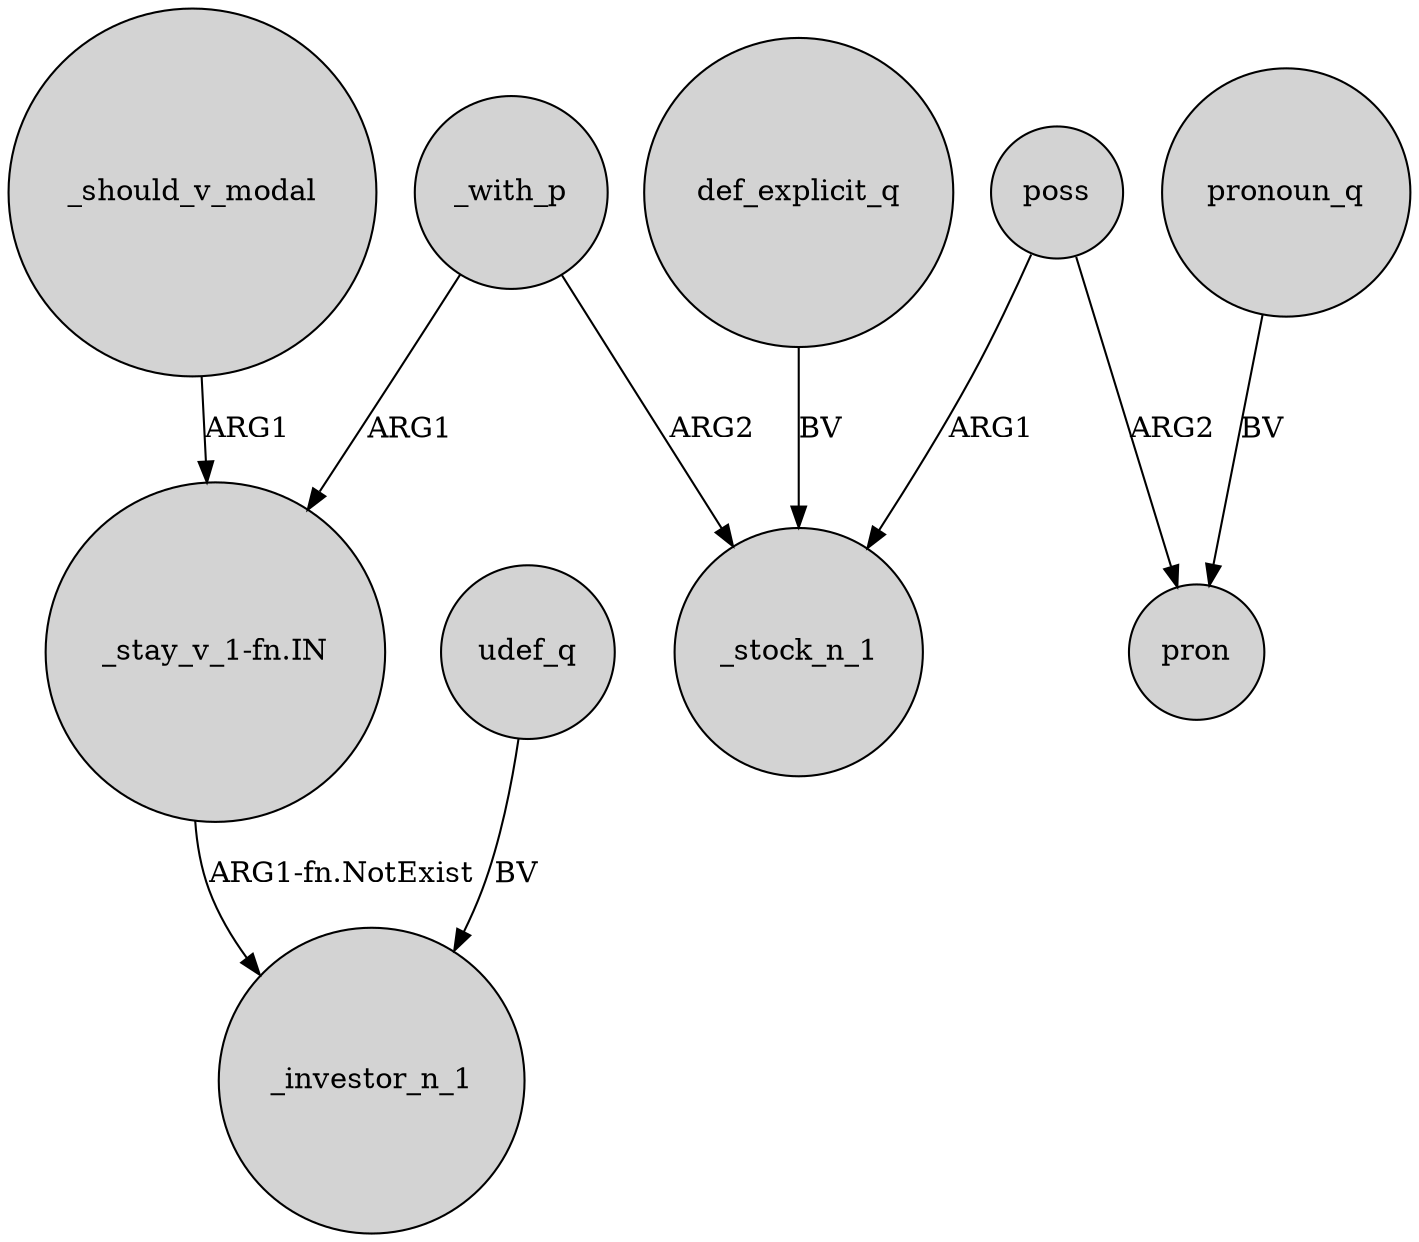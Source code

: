 digraph {
	node [shape=circle style=filled]
	_should_v_modal -> "_stay_v_1-fn.IN" [label=ARG1]
	_with_p -> "_stay_v_1-fn.IN" [label=ARG1]
	poss -> pron [label=ARG2]
	def_explicit_q -> _stock_n_1 [label=BV]
	udef_q -> _investor_n_1 [label=BV]
	_with_p -> _stock_n_1 [label=ARG2]
	"_stay_v_1-fn.IN" -> _investor_n_1 [label="ARG1-fn.NotExist"]
	poss -> _stock_n_1 [label=ARG1]
	pronoun_q -> pron [label=BV]
}
